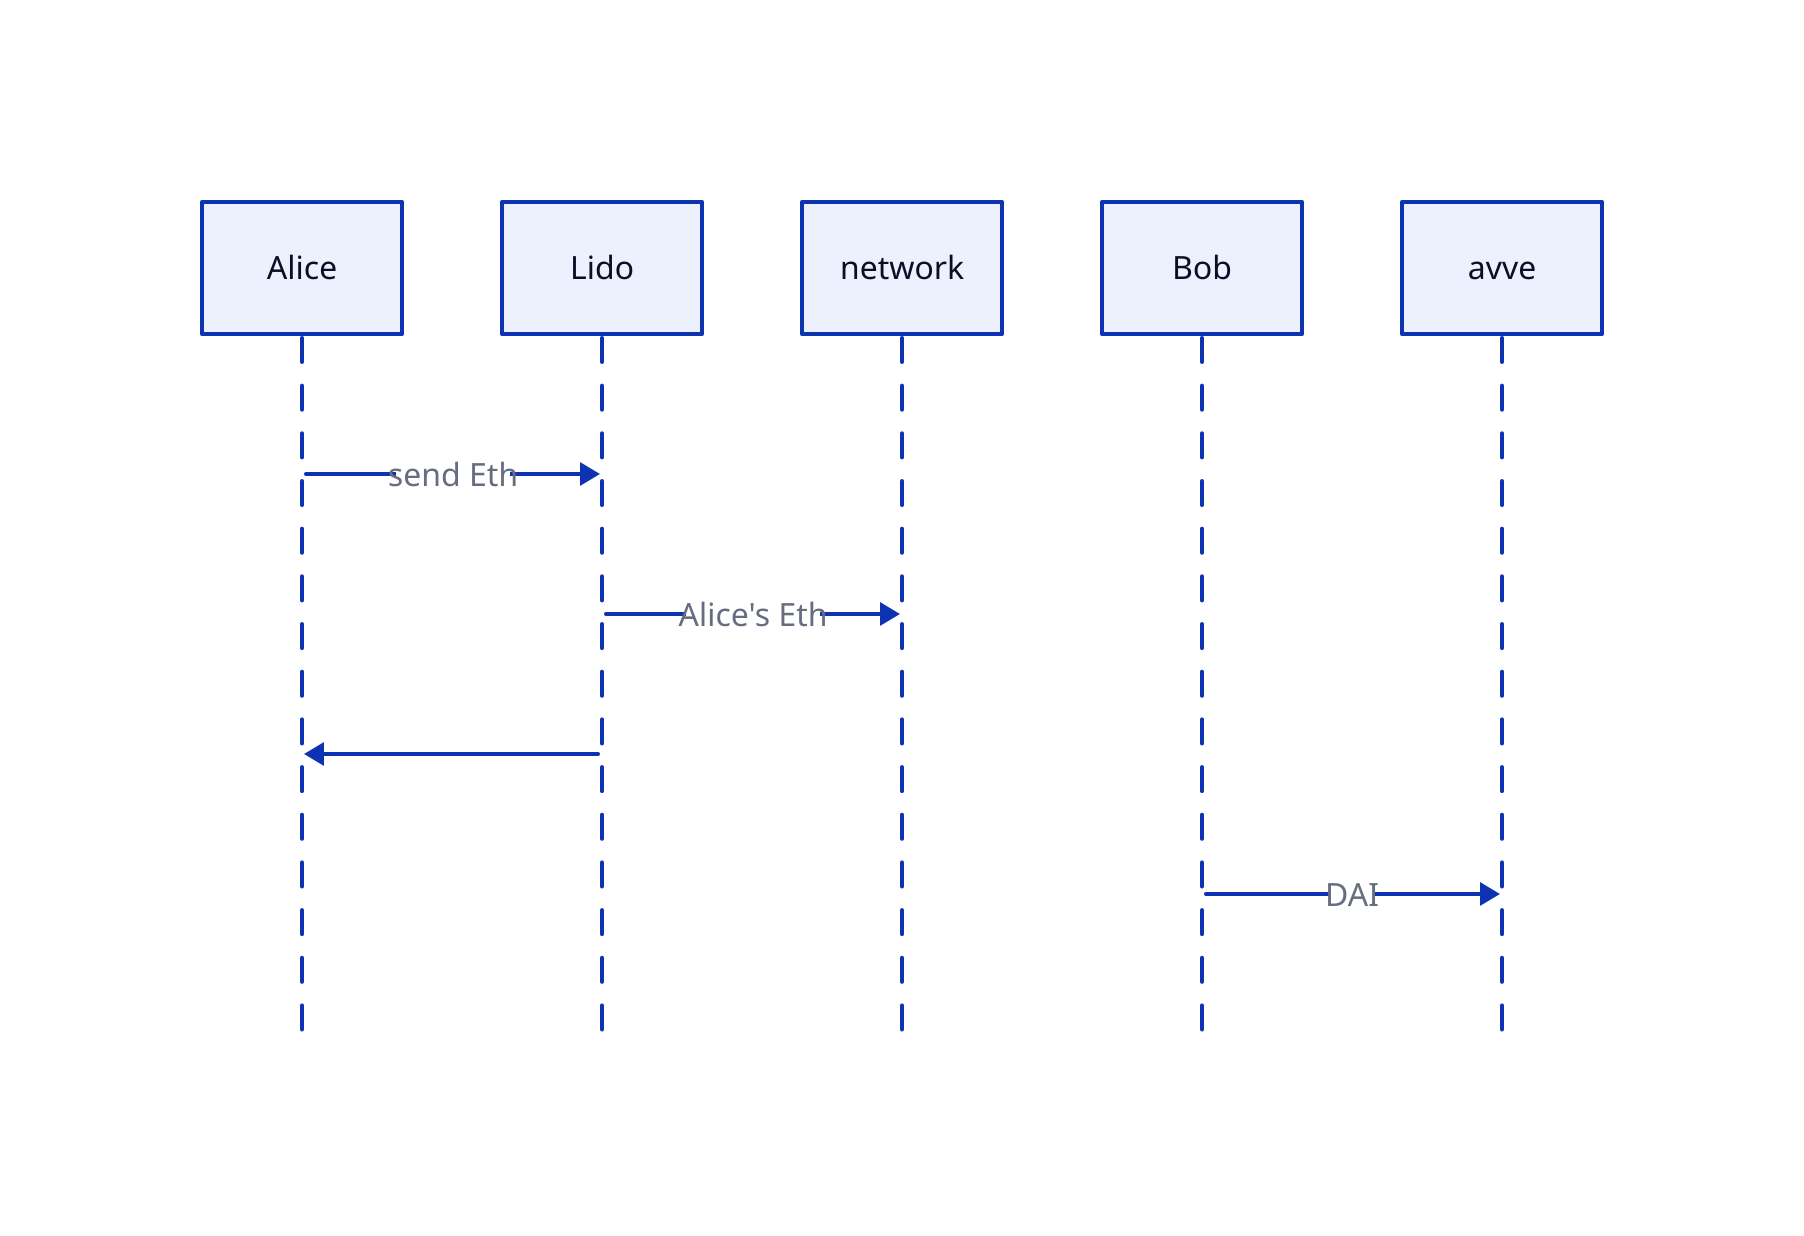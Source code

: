 shape: sequence_diagram
#1

Alice -> Lido :send Eth
lido ->network :Alice's Eth
Lido -> Alice

#2
Bob -> avve :DAI
